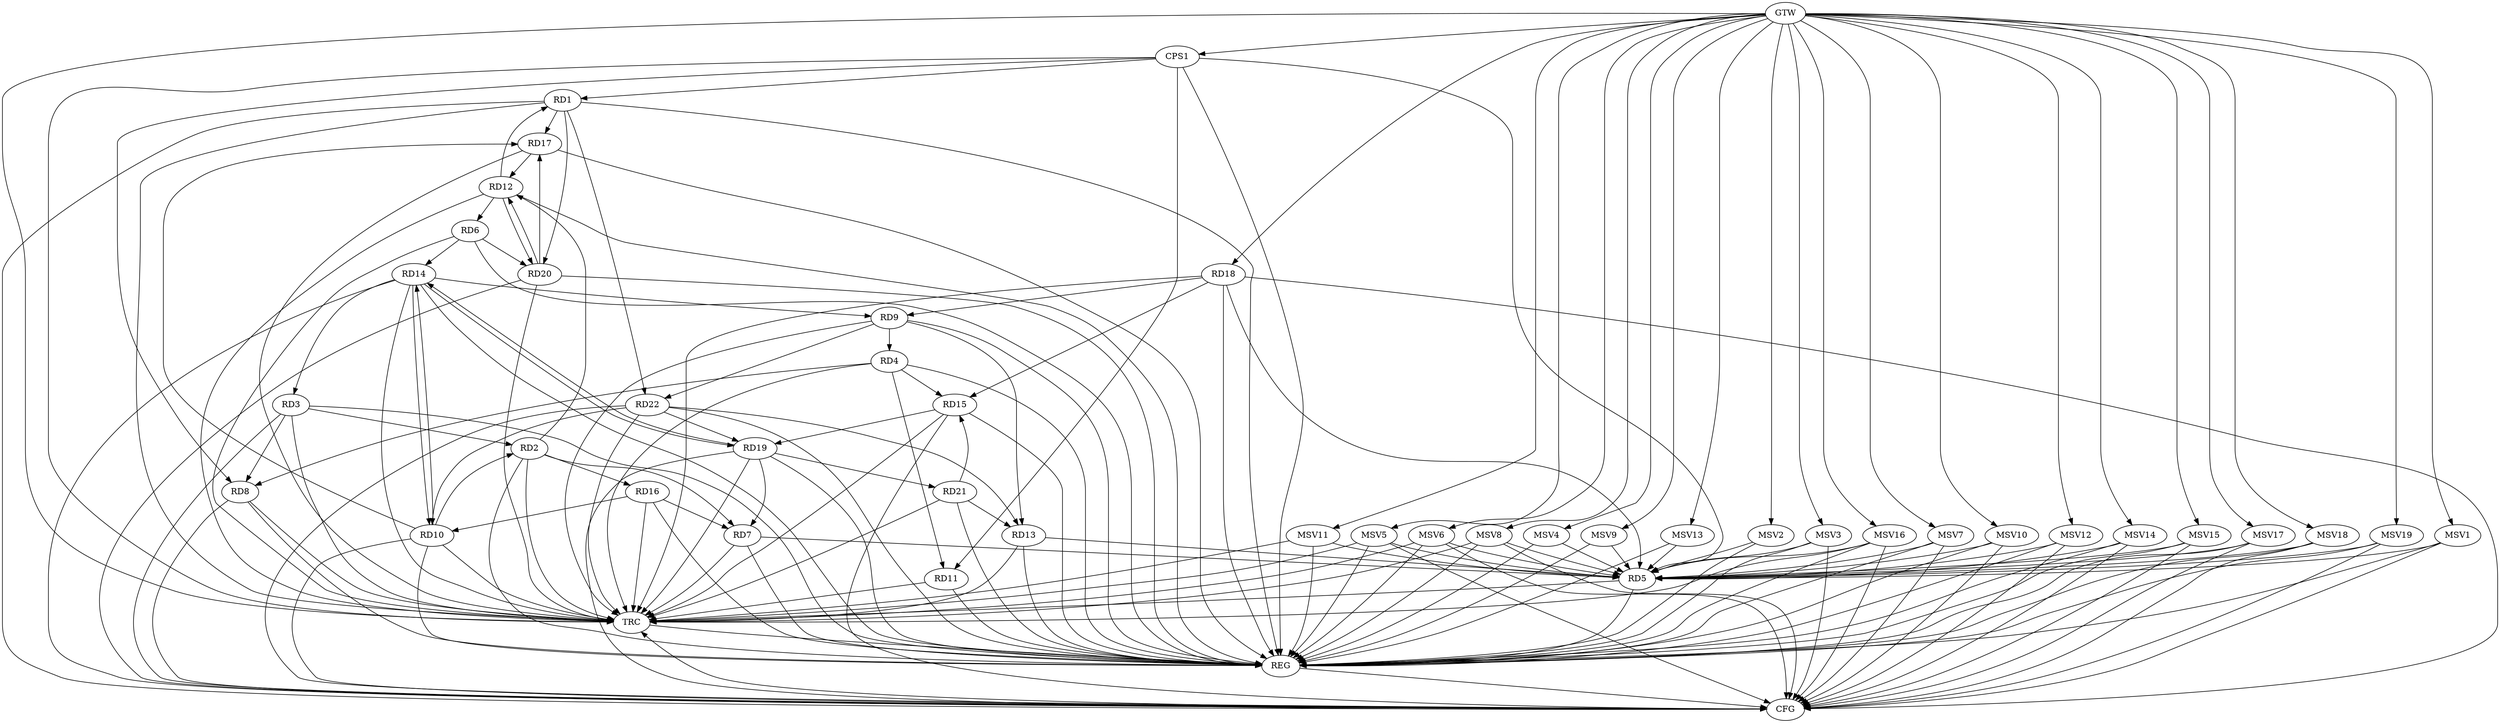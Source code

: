 strict digraph G {
  RD1 [ label="RD1" ];
  RD2 [ label="RD2" ];
  RD3 [ label="RD3" ];
  RD4 [ label="RD4" ];
  RD5 [ label="RD5" ];
  RD6 [ label="RD6" ];
  RD7 [ label="RD7" ];
  RD8 [ label="RD8" ];
  RD9 [ label="RD9" ];
  RD10 [ label="RD10" ];
  RD11 [ label="RD11" ];
  RD12 [ label="RD12" ];
  RD13 [ label="RD13" ];
  RD14 [ label="RD14" ];
  RD15 [ label="RD15" ];
  RD16 [ label="RD16" ];
  RD17 [ label="RD17" ];
  RD18 [ label="RD18" ];
  RD19 [ label="RD19" ];
  RD20 [ label="RD20" ];
  RD21 [ label="RD21" ];
  RD22 [ label="RD22" ];
  CPS1 [ label="CPS1" ];
  GTW [ label="GTW" ];
  REG [ label="REG" ];
  CFG [ label="CFG" ];
  TRC [ label="TRC" ];
  MSV1 [ label="MSV1" ];
  MSV2 [ label="MSV2" ];
  MSV3 [ label="MSV3" ];
  MSV4 [ label="MSV4" ];
  MSV5 [ label="MSV5" ];
  MSV6 [ label="MSV6" ];
  MSV7 [ label="MSV7" ];
  MSV8 [ label="MSV8" ];
  MSV9 [ label="MSV9" ];
  MSV10 [ label="MSV10" ];
  MSV11 [ label="MSV11" ];
  MSV12 [ label="MSV12" ];
  MSV13 [ label="MSV13" ];
  MSV14 [ label="MSV14" ];
  MSV15 [ label="MSV15" ];
  MSV16 [ label="MSV16" ];
  MSV17 [ label="MSV17" ];
  MSV18 [ label="MSV18" ];
  MSV19 [ label="MSV19" ];
  RD12 -> RD1;
  RD1 -> RD17;
  RD1 -> RD20;
  RD1 -> RD22;
  RD3 -> RD2;
  RD2 -> RD7;
  RD10 -> RD2;
  RD2 -> RD12;
  RD2 -> RD16;
  RD3 -> RD8;
  RD14 -> RD3;
  RD4 -> RD8;
  RD9 -> RD4;
  RD4 -> RD11;
  RD4 -> RD15;
  RD7 -> RD5;
  RD13 -> RD5;
  RD18 -> RD5;
  RD12 -> RD6;
  RD6 -> RD14;
  RD6 -> RD20;
  RD16 -> RD7;
  RD19 -> RD7;
  RD9 -> RD13;
  RD14 -> RD9;
  RD18 -> RD9;
  RD9 -> RD22;
  RD10 -> RD14;
  RD14 -> RD10;
  RD16 -> RD10;
  RD10 -> RD17;
  RD22 -> RD10;
  RD17 -> RD12;
  RD12 -> RD20;
  RD20 -> RD12;
  RD21 -> RD13;
  RD22 -> RD13;
  RD14 -> RD19;
  RD19 -> RD14;
  RD18 -> RD15;
  RD15 -> RD19;
  RD21 -> RD15;
  RD20 -> RD17;
  RD19 -> RD21;
  RD22 -> RD19;
  CPS1 -> RD5;
  CPS1 -> RD8;
  CPS1 -> RD11;
  CPS1 -> RD1;
  GTW -> RD18;
  GTW -> CPS1;
  RD1 -> REG;
  RD2 -> REG;
  RD3 -> REG;
  RD4 -> REG;
  RD5 -> REG;
  RD6 -> REG;
  RD7 -> REG;
  RD8 -> REG;
  RD9 -> REG;
  RD10 -> REG;
  RD11 -> REG;
  RD12 -> REG;
  RD13 -> REG;
  RD14 -> REG;
  RD15 -> REG;
  RD16 -> REG;
  RD17 -> REG;
  RD18 -> REG;
  RD19 -> REG;
  RD20 -> REG;
  RD21 -> REG;
  RD22 -> REG;
  CPS1 -> REG;
  RD15 -> CFG;
  RD22 -> CFG;
  RD14 -> CFG;
  RD19 -> CFG;
  RD1 -> CFG;
  RD8 -> CFG;
  RD10 -> CFG;
  RD20 -> CFG;
  RD3 -> CFG;
  RD18 -> CFG;
  REG -> CFG;
  RD1 -> TRC;
  RD2 -> TRC;
  RD3 -> TRC;
  RD4 -> TRC;
  RD5 -> TRC;
  RD6 -> TRC;
  RD7 -> TRC;
  RD8 -> TRC;
  RD9 -> TRC;
  RD10 -> TRC;
  RD11 -> TRC;
  RD12 -> TRC;
  RD13 -> TRC;
  RD14 -> TRC;
  RD15 -> TRC;
  RD16 -> TRC;
  RD17 -> TRC;
  RD18 -> TRC;
  RD19 -> TRC;
  RD20 -> TRC;
  RD21 -> TRC;
  RD22 -> TRC;
  CPS1 -> TRC;
  GTW -> TRC;
  CFG -> TRC;
  TRC -> REG;
  MSV1 -> RD5;
  GTW -> MSV1;
  MSV1 -> REG;
  MSV1 -> CFG;
  MSV2 -> RD5;
  MSV3 -> RD5;
  GTW -> MSV2;
  MSV2 -> REG;
  GTW -> MSV3;
  MSV3 -> REG;
  MSV3 -> CFG;
  MSV4 -> RD5;
  GTW -> MSV4;
  MSV4 -> REG;
  MSV5 -> RD5;
  GTW -> MSV5;
  MSV5 -> REG;
  MSV5 -> TRC;
  MSV5 -> CFG;
  MSV6 -> RD5;
  GTW -> MSV6;
  MSV6 -> REG;
  MSV6 -> TRC;
  MSV6 -> CFG;
  MSV7 -> RD5;
  MSV8 -> RD5;
  GTW -> MSV7;
  MSV7 -> REG;
  MSV7 -> CFG;
  GTW -> MSV8;
  MSV8 -> REG;
  MSV8 -> TRC;
  MSV8 -> CFG;
  MSV9 -> RD5;
  GTW -> MSV9;
  MSV9 -> REG;
  MSV10 -> RD5;
  MSV11 -> RD5;
  MSV12 -> RD5;
  GTW -> MSV10;
  MSV10 -> REG;
  MSV10 -> CFG;
  GTW -> MSV11;
  MSV11 -> REG;
  MSV11 -> TRC;
  GTW -> MSV12;
  MSV12 -> REG;
  MSV12 -> CFG;
  MSV13 -> RD5;
  GTW -> MSV13;
  MSV13 -> REG;
  MSV14 -> RD5;
  MSV15 -> RD5;
  GTW -> MSV14;
  MSV14 -> REG;
  MSV14 -> CFG;
  GTW -> MSV15;
  MSV15 -> REG;
  MSV15 -> CFG;
  MSV16 -> RD5;
  MSV17 -> RD5;
  MSV18 -> RD5;
  MSV19 -> RD5;
  GTW -> MSV16;
  MSV16 -> REG;
  MSV16 -> TRC;
  MSV16 -> CFG;
  GTW -> MSV17;
  MSV17 -> REG;
  MSV17 -> CFG;
  GTW -> MSV18;
  MSV18 -> REG;
  MSV18 -> CFG;
  GTW -> MSV19;
  MSV19 -> REG;
  MSV19 -> CFG;
}
